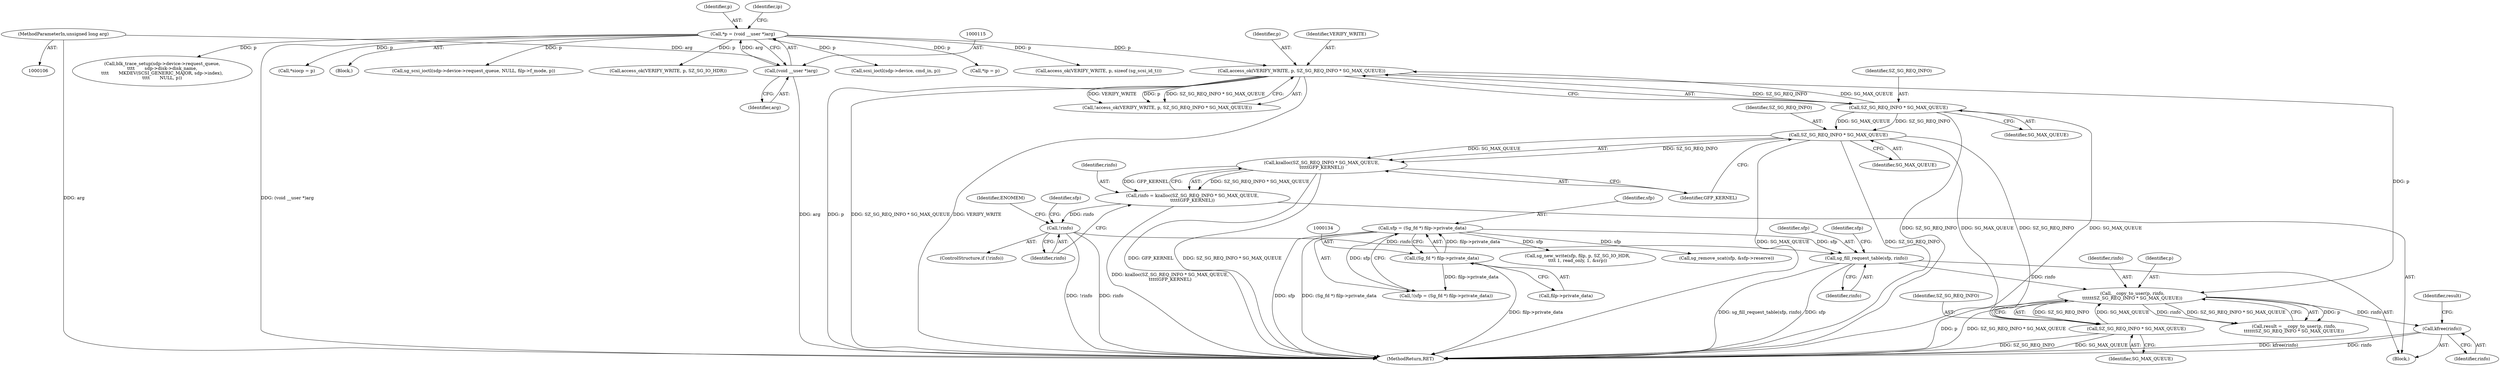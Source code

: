 digraph "0_linux_3e0097499839e0fe3af380410eababe5a47c4cf9_0@pointer" {
"1000862" [label="(Call,kfree(rinfo))"];
"1000849" [label="(Call,__copy_to_user(p, rinfo,\n\t\t\t\t\t\tSZ_SG_REQ_INFO * SG_MAX_QUEUE))"];
"1000807" [label="(Call,access_ok(VERIFY_WRITE, p, SZ_SG_REQ_INFO * SG_MAX_QUEUE))"];
"1000112" [label="(Call,*p = (void __user *)arg)"];
"1000114" [label="(Call,(void __user *)arg)"];
"1000109" [label="(MethodParameterIn,unsigned long arg)"];
"1000810" [label="(Call,SZ_SG_REQ_INFO * SG_MAX_QUEUE)"];
"1000838" [label="(Call,sg_fill_request_table(sfp, rinfo))"];
"1000131" [label="(Call,sfp = (Sg_fd *) filp->private_data)"];
"1000133" [label="(Call,(Sg_fd *) filp->private_data)"];
"1000827" [label="(Call,!rinfo)"];
"1000819" [label="(Call,rinfo = kzalloc(SZ_SG_REQ_INFO * SG_MAX_QUEUE,\n\t\t\t\t\tGFP_KERNEL))"];
"1000821" [label="(Call,kzalloc(SZ_SG_REQ_INFO * SG_MAX_QUEUE,\n\t\t\t\t\tGFP_KERNEL))"];
"1000822" [label="(Call,SZ_SG_REQ_INFO * SG_MAX_QUEUE)"];
"1000852" [label="(Call,SZ_SG_REQ_INFO * SG_MAX_QUEUE)"];
"1000819" [label="(Call,rinfo = kzalloc(SZ_SG_REQ_INFO * SG_MAX_QUEUE,\n\t\t\t\t\tGFP_KERNEL))"];
"1000110" [label="(Block,)"];
"1000929" [label="(Call,sg_scsi_ioctl(sdp->device->request_queue, NULL, filp->f_mode, p))"];
"1000812" [label="(Identifier,SG_MAX_QUEUE)"];
"1000827" [label="(Call,!rinfo)"];
"1000806" [label="(Call,!access_ok(VERIFY_WRITE, p, SZ_SG_REQ_INFO * SG_MAX_QUEUE))"];
"1000824" [label="(Identifier,SG_MAX_QUEUE)"];
"1000113" [label="(Identifier,p)"];
"1000825" [label="(Identifier,GFP_KERNEL)"];
"1000847" [label="(Call,result = __copy_to_user(p, rinfo,\n\t\t\t\t\t\tSZ_SG_REQ_INFO * SG_MAX_QUEUE))"];
"1000851" [label="(Identifier,rinfo)"];
"1000854" [label="(Identifier,SG_MAX_QUEUE)"];
"1000666" [label="(Call,sg_remove_scat(sfp, &sfp->reserve))"];
"1000838" [label="(Call,sg_fill_request_table(sfp, rinfo))"];
"1000112" [label="(Call,*p = (void __user *)arg)"];
"1000809" [label="(Identifier,p)"];
"1000821" [label="(Call,kzalloc(SZ_SG_REQ_INFO * SG_MAX_QUEUE,\n\t\t\t\t\tGFP_KERNEL))"];
"1000865" [label="(Identifier,result)"];
"1000835" [label="(Identifier,sfp)"];
"1000119" [label="(Identifier,ip)"];
"1000116" [label="(Identifier,arg)"];
"1000840" [label="(Identifier,rinfo)"];
"1000189" [label="(Call,access_ok(VERIFY_WRITE, p, SZ_SG_IO_HDR))"];
"1000820" [label="(Identifier,rinfo)"];
"1000130" [label="(Call,!(sfp = (Sg_fd *) filp->private_data))"];
"1000849" [label="(Call,__copy_to_user(p, rinfo,\n\t\t\t\t\t\tSZ_SG_REQ_INFO * SG_MAX_QUEUE))"];
"1000828" [label="(Identifier,rinfo)"];
"1000131" [label="(Call,sfp = (Sg_fd *) filp->private_data)"];
"1000831" [label="(Identifier,ENOMEM)"];
"1001054" [label="(Call,scsi_ioctl(sdp->device, cmd_in, p))"];
"1000810" [label="(Call,SZ_SG_REQ_INFO * SG_MAX_QUEUE)"];
"1000826" [label="(ControlStructure,if (!rinfo))"];
"1000133" [label="(Call,(Sg_fd *) filp->private_data)"];
"1000118" [label="(Call,*ip = p)"];
"1000109" [label="(MethodParameterIn,unsigned long arg)"];
"1000132" [label="(Identifier,sfp)"];
"1000817" [label="(Block,)"];
"1000822" [label="(Call,SZ_SG_REQ_INFO * SG_MAX_QUEUE)"];
"1000360" [label="(Call,access_ok(VERIFY_WRITE, p, sizeof (sg_scsi_id_t)))"];
"1000971" [label="(Call,blk_trace_setup(sdp->device->request_queue,\n\t\t\t\t       sdp->disk->disk_name,\n\t\t\t\t       MKDEV(SCSI_GENERIC_MAJOR, sdp->index),\n\t\t\t\t       NULL, p))"];
"1000808" [label="(Identifier,VERIFY_WRITE)"];
"1000850" [label="(Identifier,p)"];
"1001060" [label="(MethodReturn,RET)"];
"1000906" [label="(Call,*siocp = p)"];
"1000114" [label="(Call,(void __user *)arg)"];
"1000839" [label="(Identifier,sfp)"];
"1000811" [label="(Identifier,SZ_SG_REQ_INFO)"];
"1000135" [label="(Call,filp->private_data)"];
"1000807" [label="(Call,access_ok(VERIFY_WRITE, p, SZ_SG_REQ_INFO * SG_MAX_QUEUE))"];
"1000853" [label="(Identifier,SZ_SG_REQ_INFO)"];
"1000862" [label="(Call,kfree(rinfo))"];
"1000852" [label="(Call,SZ_SG_REQ_INFO * SG_MAX_QUEUE)"];
"1000844" [label="(Identifier,sfp)"];
"1000823" [label="(Identifier,SZ_SG_REQ_INFO)"];
"1000198" [label="(Call,sg_new_write(sfp, filp, p, SZ_SG_IO_HDR,\n\t\t\t\t 1, read_only, 1, &srp))"];
"1000863" [label="(Identifier,rinfo)"];
"1000862" -> "1000817"  [label="AST: "];
"1000862" -> "1000863"  [label="CFG: "];
"1000863" -> "1000862"  [label="AST: "];
"1000865" -> "1000862"  [label="CFG: "];
"1000862" -> "1001060"  [label="DDG: rinfo"];
"1000862" -> "1001060"  [label="DDG: kfree(rinfo)"];
"1000849" -> "1000862"  [label="DDG: rinfo"];
"1000849" -> "1000847"  [label="AST: "];
"1000849" -> "1000852"  [label="CFG: "];
"1000850" -> "1000849"  [label="AST: "];
"1000851" -> "1000849"  [label="AST: "];
"1000852" -> "1000849"  [label="AST: "];
"1000847" -> "1000849"  [label="CFG: "];
"1000849" -> "1001060"  [label="DDG: p"];
"1000849" -> "1001060"  [label="DDG: SZ_SG_REQ_INFO * SG_MAX_QUEUE"];
"1000849" -> "1000847"  [label="DDG: p"];
"1000849" -> "1000847"  [label="DDG: rinfo"];
"1000849" -> "1000847"  [label="DDG: SZ_SG_REQ_INFO * SG_MAX_QUEUE"];
"1000807" -> "1000849"  [label="DDG: p"];
"1000838" -> "1000849"  [label="DDG: rinfo"];
"1000852" -> "1000849"  [label="DDG: SZ_SG_REQ_INFO"];
"1000852" -> "1000849"  [label="DDG: SG_MAX_QUEUE"];
"1000807" -> "1000806"  [label="AST: "];
"1000807" -> "1000810"  [label="CFG: "];
"1000808" -> "1000807"  [label="AST: "];
"1000809" -> "1000807"  [label="AST: "];
"1000810" -> "1000807"  [label="AST: "];
"1000806" -> "1000807"  [label="CFG: "];
"1000807" -> "1001060"  [label="DDG: SZ_SG_REQ_INFO * SG_MAX_QUEUE"];
"1000807" -> "1001060"  [label="DDG: VERIFY_WRITE"];
"1000807" -> "1001060"  [label="DDG: p"];
"1000807" -> "1000806"  [label="DDG: VERIFY_WRITE"];
"1000807" -> "1000806"  [label="DDG: p"];
"1000807" -> "1000806"  [label="DDG: SZ_SG_REQ_INFO * SG_MAX_QUEUE"];
"1000112" -> "1000807"  [label="DDG: p"];
"1000810" -> "1000807"  [label="DDG: SZ_SG_REQ_INFO"];
"1000810" -> "1000807"  [label="DDG: SG_MAX_QUEUE"];
"1000112" -> "1000110"  [label="AST: "];
"1000112" -> "1000114"  [label="CFG: "];
"1000113" -> "1000112"  [label="AST: "];
"1000114" -> "1000112"  [label="AST: "];
"1000119" -> "1000112"  [label="CFG: "];
"1000112" -> "1001060"  [label="DDG: (void __user *)arg"];
"1000114" -> "1000112"  [label="DDG: arg"];
"1000112" -> "1000118"  [label="DDG: p"];
"1000112" -> "1000189"  [label="DDG: p"];
"1000112" -> "1000360"  [label="DDG: p"];
"1000112" -> "1000906"  [label="DDG: p"];
"1000112" -> "1000929"  [label="DDG: p"];
"1000112" -> "1000971"  [label="DDG: p"];
"1000112" -> "1001054"  [label="DDG: p"];
"1000114" -> "1000116"  [label="CFG: "];
"1000115" -> "1000114"  [label="AST: "];
"1000116" -> "1000114"  [label="AST: "];
"1000114" -> "1001060"  [label="DDG: arg"];
"1000109" -> "1000114"  [label="DDG: arg"];
"1000109" -> "1000106"  [label="AST: "];
"1000109" -> "1001060"  [label="DDG: arg"];
"1000810" -> "1000812"  [label="CFG: "];
"1000811" -> "1000810"  [label="AST: "];
"1000812" -> "1000810"  [label="AST: "];
"1000810" -> "1001060"  [label="DDG: SZ_SG_REQ_INFO"];
"1000810" -> "1001060"  [label="DDG: SG_MAX_QUEUE"];
"1000810" -> "1000822"  [label="DDG: SZ_SG_REQ_INFO"];
"1000810" -> "1000822"  [label="DDG: SG_MAX_QUEUE"];
"1000838" -> "1000817"  [label="AST: "];
"1000838" -> "1000840"  [label="CFG: "];
"1000839" -> "1000838"  [label="AST: "];
"1000840" -> "1000838"  [label="AST: "];
"1000844" -> "1000838"  [label="CFG: "];
"1000838" -> "1001060"  [label="DDG: sg_fill_request_table(sfp, rinfo)"];
"1000838" -> "1001060"  [label="DDG: sfp"];
"1000131" -> "1000838"  [label="DDG: sfp"];
"1000827" -> "1000838"  [label="DDG: rinfo"];
"1000131" -> "1000130"  [label="AST: "];
"1000131" -> "1000133"  [label="CFG: "];
"1000132" -> "1000131"  [label="AST: "];
"1000133" -> "1000131"  [label="AST: "];
"1000130" -> "1000131"  [label="CFG: "];
"1000131" -> "1001060"  [label="DDG: sfp"];
"1000131" -> "1001060"  [label="DDG: (Sg_fd *) filp->private_data"];
"1000131" -> "1000130"  [label="DDG: sfp"];
"1000133" -> "1000131"  [label="DDG: filp->private_data"];
"1000131" -> "1000198"  [label="DDG: sfp"];
"1000131" -> "1000666"  [label="DDG: sfp"];
"1000133" -> "1000135"  [label="CFG: "];
"1000134" -> "1000133"  [label="AST: "];
"1000135" -> "1000133"  [label="AST: "];
"1000133" -> "1001060"  [label="DDG: filp->private_data"];
"1000133" -> "1000130"  [label="DDG: filp->private_data"];
"1000827" -> "1000826"  [label="AST: "];
"1000827" -> "1000828"  [label="CFG: "];
"1000828" -> "1000827"  [label="AST: "];
"1000831" -> "1000827"  [label="CFG: "];
"1000835" -> "1000827"  [label="CFG: "];
"1000827" -> "1001060"  [label="DDG: !rinfo"];
"1000827" -> "1001060"  [label="DDG: rinfo"];
"1000819" -> "1000827"  [label="DDG: rinfo"];
"1000819" -> "1000817"  [label="AST: "];
"1000819" -> "1000821"  [label="CFG: "];
"1000820" -> "1000819"  [label="AST: "];
"1000821" -> "1000819"  [label="AST: "];
"1000828" -> "1000819"  [label="CFG: "];
"1000819" -> "1001060"  [label="DDG: kzalloc(SZ_SG_REQ_INFO * SG_MAX_QUEUE,\n\t\t\t\t\tGFP_KERNEL)"];
"1000821" -> "1000819"  [label="DDG: SZ_SG_REQ_INFO * SG_MAX_QUEUE"];
"1000821" -> "1000819"  [label="DDG: GFP_KERNEL"];
"1000821" -> "1000825"  [label="CFG: "];
"1000822" -> "1000821"  [label="AST: "];
"1000825" -> "1000821"  [label="AST: "];
"1000821" -> "1001060"  [label="DDG: SZ_SG_REQ_INFO * SG_MAX_QUEUE"];
"1000821" -> "1001060"  [label="DDG: GFP_KERNEL"];
"1000822" -> "1000821"  [label="DDG: SZ_SG_REQ_INFO"];
"1000822" -> "1000821"  [label="DDG: SG_MAX_QUEUE"];
"1000822" -> "1000824"  [label="CFG: "];
"1000823" -> "1000822"  [label="AST: "];
"1000824" -> "1000822"  [label="AST: "];
"1000825" -> "1000822"  [label="CFG: "];
"1000822" -> "1001060"  [label="DDG: SG_MAX_QUEUE"];
"1000822" -> "1001060"  [label="DDG: SZ_SG_REQ_INFO"];
"1000822" -> "1000852"  [label="DDG: SZ_SG_REQ_INFO"];
"1000822" -> "1000852"  [label="DDG: SG_MAX_QUEUE"];
"1000852" -> "1000854"  [label="CFG: "];
"1000853" -> "1000852"  [label="AST: "];
"1000854" -> "1000852"  [label="AST: "];
"1000852" -> "1001060"  [label="DDG: SZ_SG_REQ_INFO"];
"1000852" -> "1001060"  [label="DDG: SG_MAX_QUEUE"];
}
